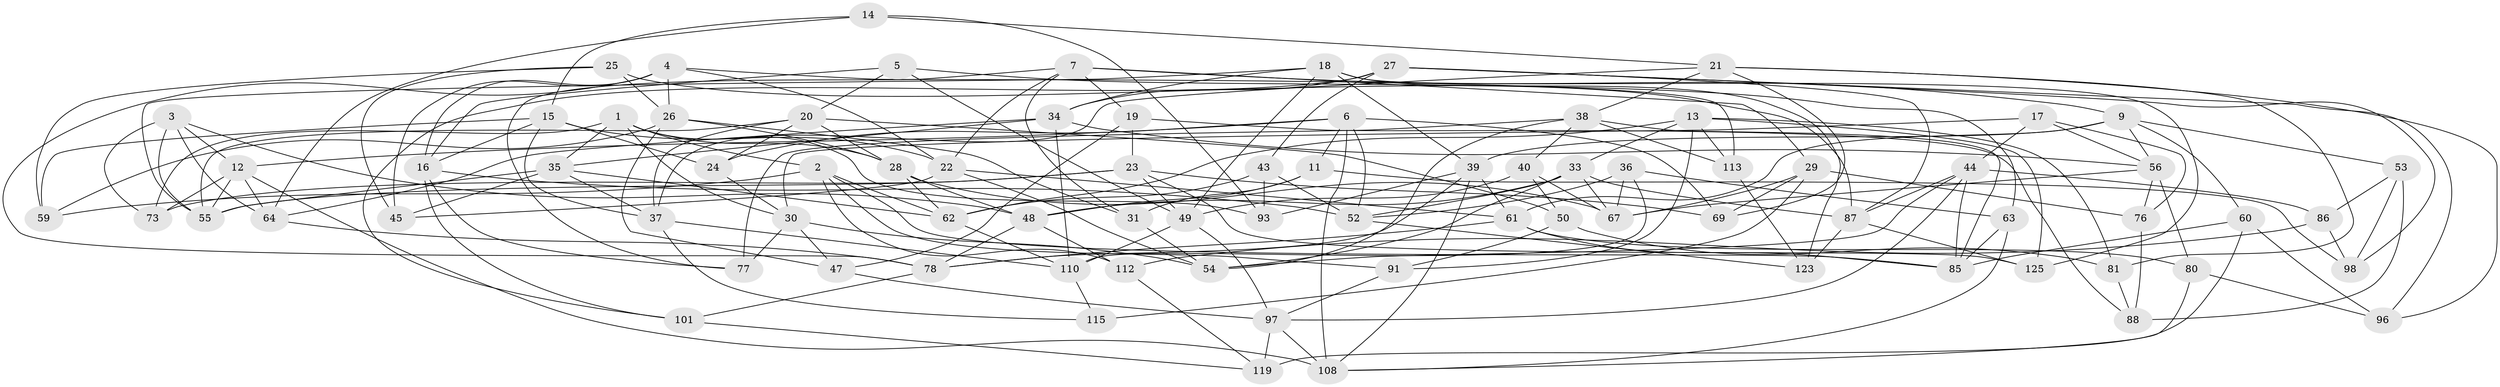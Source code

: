 // original degree distribution, {4: 1.0}
// Generated by graph-tools (version 1.1) at 2025/11/02/27/25 16:11:48]
// undirected, 81 vertices, 204 edges
graph export_dot {
graph [start="1"]
  node [color=gray90,style=filled];
  1 [super="+32"];
  2 [super="+10"];
  3 [super="+8"];
  4 [super="+68"];
  5;
  6 [super="+82"];
  7 [super="+41"];
  9 [super="+57"];
  11;
  12 [super="+124"];
  13 [super="+103"];
  14;
  15 [super="+121"];
  16 [super="+92"];
  17;
  18 [super="+120"];
  19;
  20 [super="+42"];
  21 [super="+74"];
  22 [super="+79"];
  23 [super="+75"];
  24;
  25;
  26 [super="+106"];
  27 [super="+89"];
  28 [super="+90"];
  29 [super="+71"];
  30 [super="+51"];
  31;
  33 [super="+70"];
  34 [super="+102"];
  35 [super="+104"];
  36;
  37 [super="+46"];
  38 [super="+118"];
  39 [super="+99"];
  40;
  43;
  44 [super="+109"];
  45;
  47;
  48 [super="+65"];
  49 [super="+58"];
  50;
  52 [super="+72"];
  53;
  54 [super="+95"];
  55 [super="+107"];
  56 [super="+83"];
  59;
  60;
  61 [super="+116"];
  62 [super="+84"];
  63;
  64 [super="+66"];
  67 [super="+122"];
  69;
  73;
  76;
  77;
  78 [super="+100"];
  80;
  81;
  85 [super="+105"];
  86;
  87 [super="+94"];
  88;
  91;
  93;
  96;
  97 [super="+117"];
  98;
  101;
  108 [super="+111"];
  110 [super="+114"];
  112;
  113;
  115;
  119;
  123;
  125;
  1 -- 28;
  1 -- 2;
  1 -- 35;
  1 -- 73;
  1 -- 93;
  1 -- 30;
  2 -- 112;
  2 -- 59;
  2 -- 91;
  2 -- 85;
  2 -- 62;
  3 -- 73;
  3 -- 55;
  3 -- 64 [weight=2];
  3 -- 48;
  3 -- 12;
  4 -- 45;
  4 -- 16;
  4 -- 113;
  4 -- 26;
  4 -- 22;
  4 -- 78;
  5 -- 16;
  5 -- 63;
  5 -- 49;
  5 -- 20;
  6 -- 12;
  6 -- 52;
  6 -- 24;
  6 -- 11;
  6 -- 69;
  6 -- 108;
  7 -- 19;
  7 -- 9;
  7 -- 29;
  7 -- 77;
  7 -- 22;
  7 -- 31;
  9 -- 56;
  9 -- 60;
  9 -- 53;
  9 -- 39;
  9 -- 61;
  11 -- 31;
  11 -- 98;
  11 -- 48;
  12 -- 64;
  12 -- 108;
  12 -- 73;
  12 -- 55;
  13 -- 125;
  13 -- 91;
  13 -- 33;
  13 -- 81;
  13 -- 113;
  13 -- 62;
  14 -- 64;
  14 -- 15;
  14 -- 21;
  14 -- 93;
  15 -- 59;
  15 -- 24;
  15 -- 16;
  15 -- 37;
  15 -- 22;
  16 -- 101;
  16 -- 77;
  16 -- 52;
  17 -- 56;
  17 -- 76;
  17 -- 30;
  17 -- 44;
  18 -- 123;
  18 -- 49;
  18 -- 125;
  18 -- 39;
  18 -- 55;
  18 -- 34;
  19 -- 47;
  19 -- 88;
  19 -- 23;
  20 -- 24;
  20 -- 50;
  20 -- 37;
  20 -- 28;
  20 -- 55;
  21 -- 96;
  21 -- 38;
  21 -- 81;
  21 -- 69;
  21 -- 37;
  22 -- 61;
  22 -- 54;
  22 -- 45;
  23 -- 55;
  23 -- 125;
  23 -- 73;
  23 -- 49;
  23 -- 69;
  24 -- 30;
  25 -- 45;
  25 -- 87;
  25 -- 59;
  25 -- 26;
  26 -- 47;
  26 -- 59;
  26 -- 31;
  26 -- 28;
  27 -- 98;
  27 -- 43;
  27 -- 87;
  27 -- 96;
  27 -- 34;
  27 -- 101;
  28 -- 48;
  28 -- 62;
  28 -- 67;
  29 -- 76;
  29 -- 67;
  29 -- 115 [weight=2];
  29 -- 69;
  30 -- 77;
  30 -- 47;
  30 -- 54;
  31 -- 54;
  33 -- 48;
  33 -- 52;
  33 -- 54;
  33 -- 87;
  33 -- 67;
  34 -- 56;
  34 -- 110;
  34 -- 64;
  34 -- 35;
  35 -- 45;
  35 -- 62;
  35 -- 55;
  35 -- 37;
  36 -- 67;
  36 -- 63;
  36 -- 110;
  36 -- 52;
  37 -- 115;
  37 -- 110;
  38 -- 40;
  38 -- 85;
  38 -- 113;
  38 -- 77;
  38 -- 54;
  39 -- 61;
  39 -- 93;
  39 -- 78;
  39 -- 108;
  40 -- 67;
  40 -- 50;
  40 -- 49;
  43 -- 52;
  43 -- 93;
  43 -- 62;
  44 -- 85;
  44 -- 86;
  44 -- 54;
  44 -- 97;
  44 -- 87;
  47 -- 97;
  48 -- 112;
  48 -- 78;
  49 -- 110;
  49 -- 97;
  50 -- 81;
  50 -- 91;
  52 -- 123;
  53 -- 88;
  53 -- 98;
  53 -- 86;
  56 -- 80;
  56 -- 76;
  56 -- 67;
  60 -- 85;
  60 -- 119;
  60 -- 96;
  61 -- 78;
  61 -- 80;
  61 -- 85;
  62 -- 110;
  63 -- 108;
  63 -- 85;
  64 -- 78;
  76 -- 88;
  78 -- 101;
  80 -- 96;
  80 -- 108;
  81 -- 88;
  86 -- 98;
  86 -- 112;
  87 -- 123;
  87 -- 125;
  91 -- 97;
  97 -- 108;
  97 -- 119;
  101 -- 119;
  110 -- 115;
  112 -- 119;
  113 -- 123;
}
